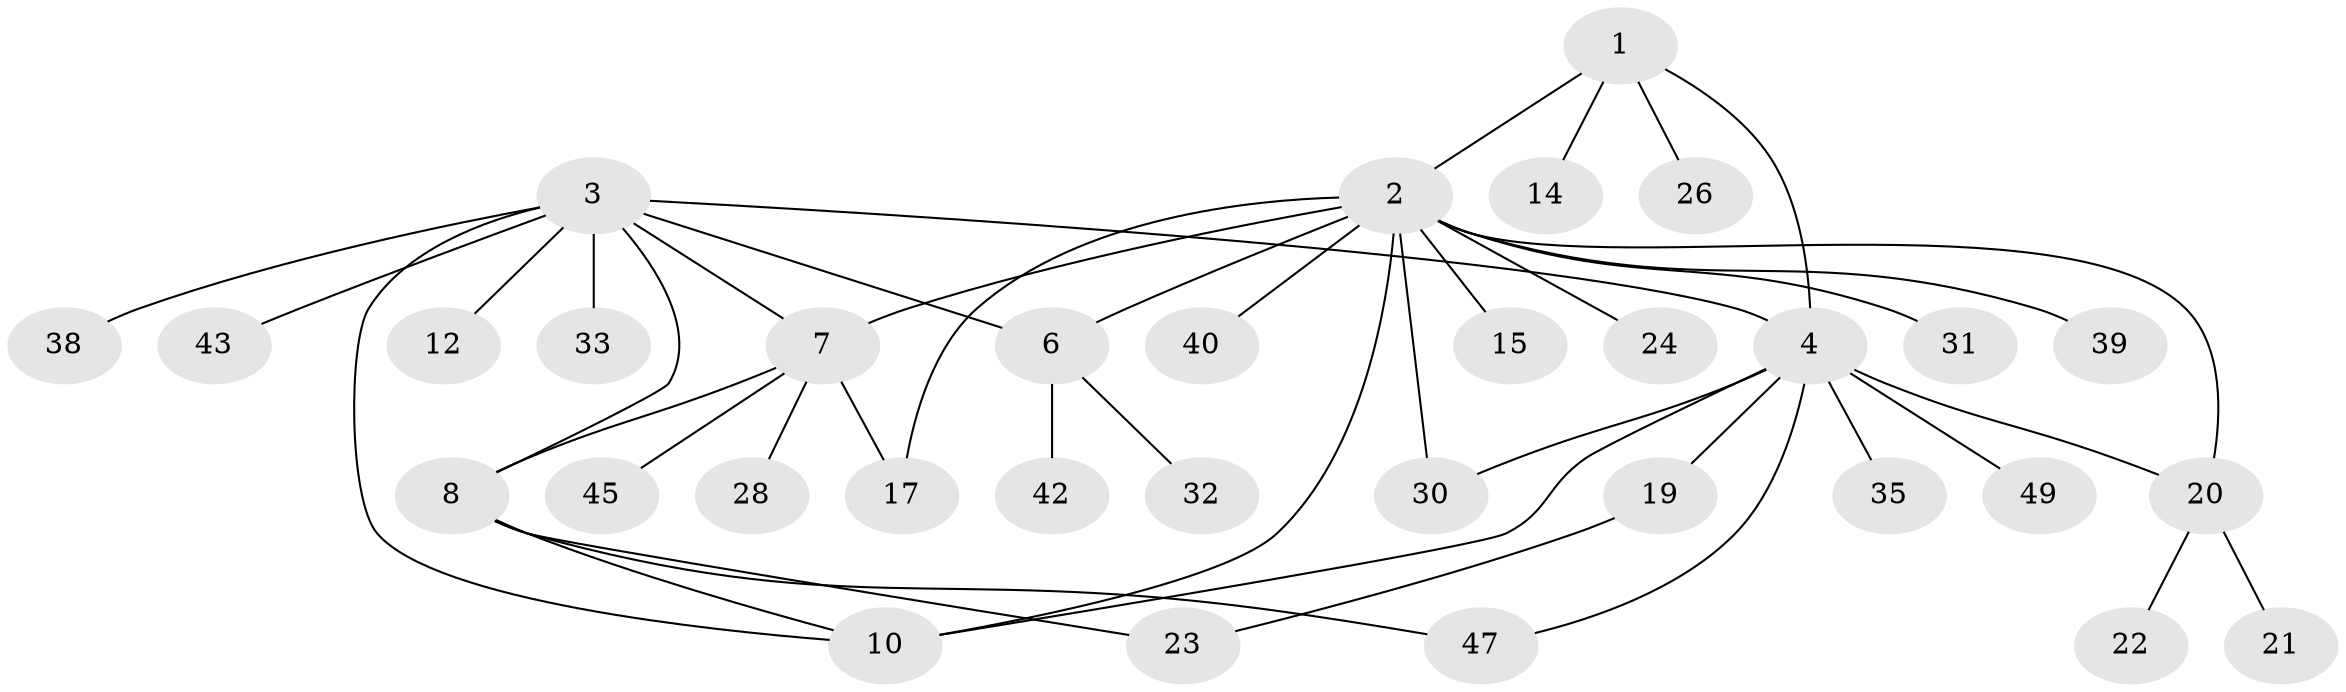 // Generated by graph-tools (version 1.1) at 2025/24/03/03/25 07:24:10]
// undirected, 33 vertices, 43 edges
graph export_dot {
graph [start="1"]
  node [color=gray90,style=filled];
  1 [super="+36"];
  2 [super="+9"];
  3 [super="+5"];
  4 [super="+16"];
  6 [super="+27"];
  7 [super="+13"];
  8 [super="+44"];
  10 [super="+11"];
  12 [super="+18"];
  14;
  15;
  17;
  19 [super="+25"];
  20 [super="+41"];
  21 [super="+29"];
  22;
  23 [super="+37"];
  24;
  26 [super="+34"];
  28;
  30 [super="+46"];
  31;
  32;
  33;
  35;
  38;
  39;
  40;
  42;
  43 [super="+48"];
  45;
  47;
  49;
  1 -- 2;
  1 -- 4;
  1 -- 14;
  1 -- 26;
  2 -- 6 [weight=2];
  2 -- 7;
  2 -- 17;
  2 -- 20;
  2 -- 39;
  2 -- 40;
  2 -- 10;
  2 -- 15;
  2 -- 24;
  2 -- 31;
  2 -- 30;
  3 -- 4;
  3 -- 7;
  3 -- 33;
  3 -- 6;
  3 -- 38;
  3 -- 8;
  3 -- 10;
  3 -- 43;
  3 -- 12;
  4 -- 10;
  4 -- 19;
  4 -- 20;
  4 -- 30;
  4 -- 35;
  4 -- 47;
  4 -- 49;
  6 -- 32;
  6 -- 42;
  7 -- 8;
  7 -- 17;
  7 -- 28;
  7 -- 45;
  8 -- 10;
  8 -- 23;
  8 -- 47;
  19 -- 23;
  20 -- 21;
  20 -- 22;
}
